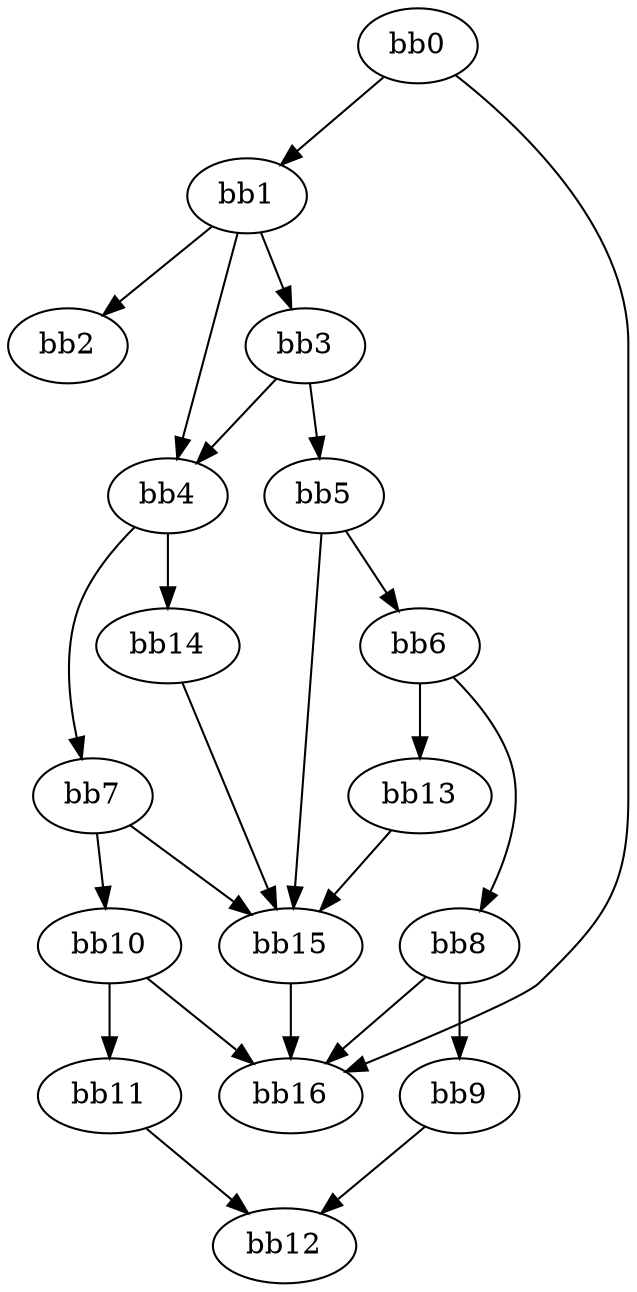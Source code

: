 digraph {
    0 [ label = "bb0\l" ]
    1 [ label = "bb1\l" ]
    2 [ label = "bb2\l" ]
    3 [ label = "bb3\l" ]
    4 [ label = "bb4\l" ]
    5 [ label = "bb5\l" ]
    6 [ label = "bb6\l" ]
    7 [ label = "bb7\l" ]
    8 [ label = "bb8\l" ]
    9 [ label = "bb9\l" ]
    10 [ label = "bb10\l" ]
    11 [ label = "bb11\l" ]
    12 [ label = "bb12\l" ]
    13 [ label = "bb13\l" ]
    14 [ label = "bb14\l" ]
    15 [ label = "bb15\l" ]
    16 [ label = "bb16\l" ]
    0 -> 1 [ ]
    0 -> 16 [ ]
    1 -> 2 [ ]
    1 -> 3 [ ]
    1 -> 4 [ ]
    3 -> 4 [ ]
    3 -> 5 [ ]
    4 -> 7 [ ]
    4 -> 14 [ ]
    5 -> 6 [ ]
    5 -> 15 [ ]
    6 -> 8 [ ]
    6 -> 13 [ ]
    7 -> 10 [ ]
    7 -> 15 [ ]
    8 -> 9 [ ]
    8 -> 16 [ ]
    9 -> 12 [ ]
    10 -> 11 [ ]
    10 -> 16 [ ]
    11 -> 12 [ ]
    13 -> 15 [ ]
    14 -> 15 [ ]
    15 -> 16 [ ]
}

